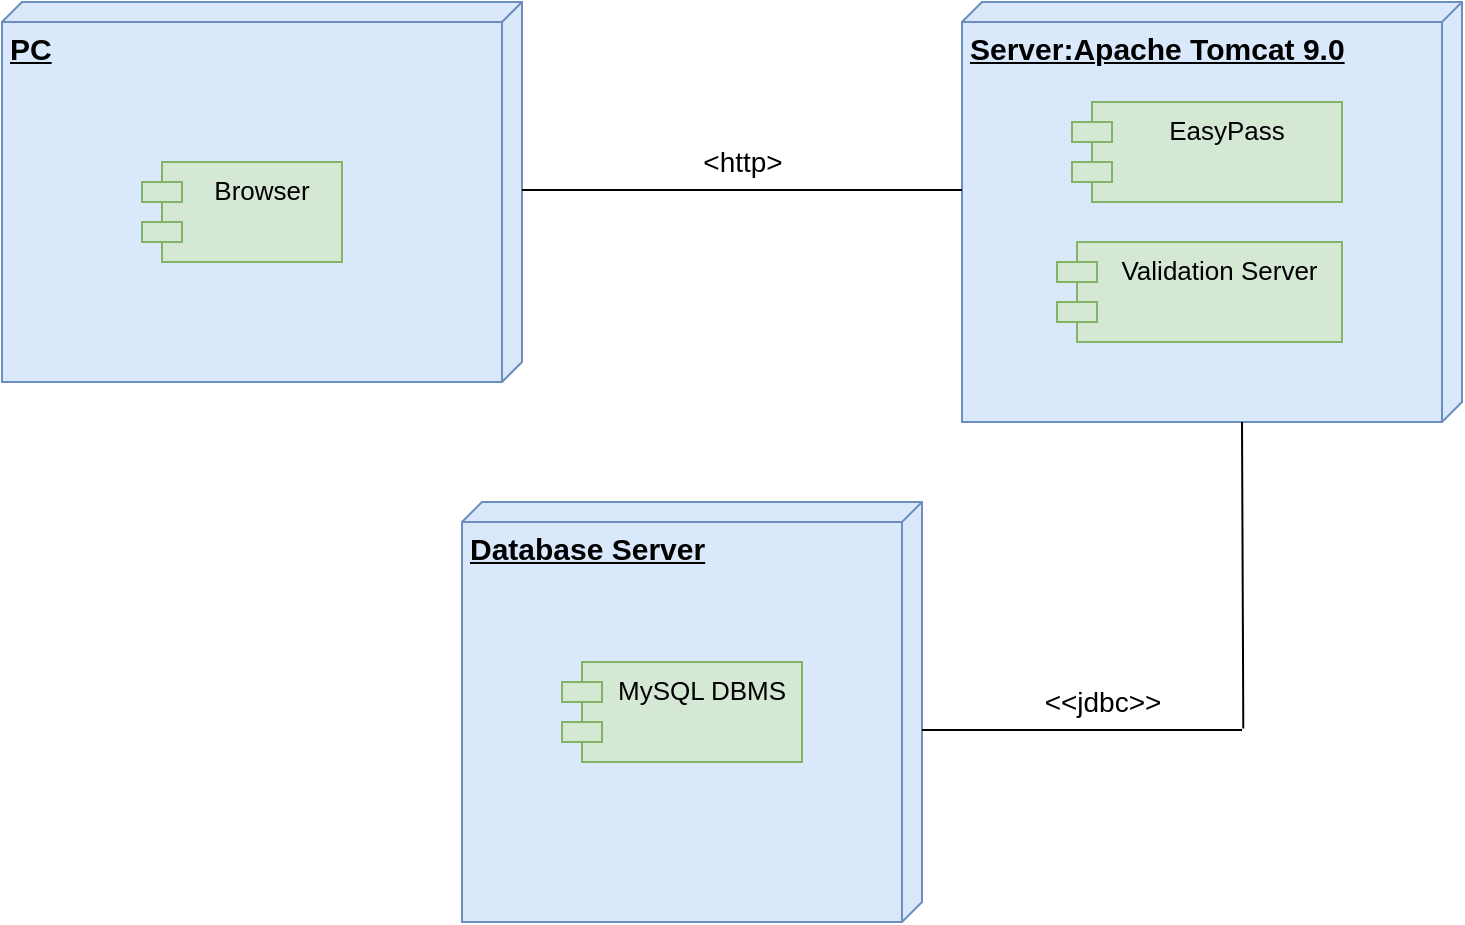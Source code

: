 <mxfile version="15.4.0" type="device"><diagram id="CfA1eUQs4gehv916nAM7" name="Pagina-1"><mxGraphModel dx="1092" dy="494" grid="1" gridSize="10" guides="1" tooltips="1" connect="1" arrows="1" fold="1" page="1" pageScale="1" pageWidth="827" pageHeight="1169" math="0" shadow="0"><root><mxCell id="0"/><mxCell id="1" parent="0"/><mxCell id="4u_q_P0ngg-7OoZB01oe-2" value="&lt;font style=&quot;font-size: 15px&quot;&gt;&lt;b&gt;Database Server&lt;/b&gt;&lt;/font&gt;" style="verticalAlign=top;align=left;spacingTop=8;spacingLeft=2;spacingRight=12;shape=cube;size=10;direction=south;fontStyle=4;html=1;fillColor=#dae8fc;strokeColor=#6c8ebf;" parent="1" vertex="1"><mxGeometry x="280" y="330" width="230" height="210" as="geometry"/></mxCell><mxCell id="4u_q_P0ngg-7OoZB01oe-3" value="&lt;font style=&quot;font-size: 15px&quot;&gt;&lt;b&gt;Server:Apache Tomcat 9.0&lt;/b&gt;&lt;/font&gt;" style="verticalAlign=top;align=left;spacingTop=8;spacingLeft=2;spacingRight=12;shape=cube;size=10;direction=south;fontStyle=4;html=1;fillColor=#dae8fc;strokeColor=#6c8ebf;" parent="1" vertex="1"><mxGeometry x="530" y="80" width="250" height="210" as="geometry"/></mxCell><mxCell id="4u_q_P0ngg-7OoZB01oe-4" value="&lt;b&gt;&lt;font style=&quot;font-size: 15px&quot;&gt;PC&lt;/font&gt;&lt;/b&gt;" style="verticalAlign=top;align=left;spacingTop=8;spacingLeft=2;spacingRight=12;shape=cube;size=10;direction=south;fontStyle=4;html=1;fillColor=#dae8fc;strokeColor=#6c8ebf;" parent="1" vertex="1"><mxGeometry x="50" y="80" width="260" height="190" as="geometry"/></mxCell><mxCell id="4u_q_P0ngg-7OoZB01oe-5" value="EasyPass" style="shape=module;align=left;spacingLeft=20;align=center;verticalAlign=top;fontSize=13;fillColor=#d5e8d4;strokeColor=#82b366;" parent="1" vertex="1"><mxGeometry x="585" y="130" width="135" height="50" as="geometry"/></mxCell><mxCell id="4u_q_P0ngg-7OoZB01oe-6" value="Browser" style="shape=module;align=left;spacingLeft=20;align=center;verticalAlign=top;fillColor=#d5e8d4;strokeColor=#82b366;fontSize=13;" parent="1" vertex="1"><mxGeometry x="120" y="160" width="100" height="50" as="geometry"/></mxCell><mxCell id="4u_q_P0ngg-7OoZB01oe-7" value="MySQL DBMS" style="shape=module;align=left;spacingLeft=20;align=center;verticalAlign=top;fontSize=13;fillColor=#d5e8d4;strokeColor=#82b366;" parent="1" vertex="1"><mxGeometry x="330" y="410" width="120" height="50" as="geometry"/></mxCell><mxCell id="4u_q_P0ngg-7OoZB01oe-8" value="Validation Server" style="shape=module;align=left;spacingLeft=20;align=center;verticalAlign=top;fontSize=13;fillColor=#d5e8d4;strokeColor=#82b366;" parent="1" vertex="1"><mxGeometry x="577.5" y="200" width="142.5" height="50" as="geometry"/></mxCell><mxCell id="4u_q_P0ngg-7OoZB01oe-11" value="" style="line;strokeWidth=1;fillColor=none;align=left;verticalAlign=middle;spacingTop=-1;spacingLeft=3;spacingRight=3;rotatable=0;labelPosition=right;points=[];portConstraint=eastwest;" parent="1" vertex="1"><mxGeometry x="310" y="170" width="220" height="8" as="geometry"/></mxCell><mxCell id="4u_q_P0ngg-7OoZB01oe-12" value="" style="line;strokeWidth=1;fillColor=none;align=left;verticalAlign=middle;spacingTop=-1;spacingLeft=3;spacingRight=3;rotatable=0;labelPosition=right;points=[];portConstraint=eastwest;" parent="1" vertex="1"><mxGeometry x="510" y="440" width="160" height="8" as="geometry"/></mxCell><mxCell id="4u_q_P0ngg-7OoZB01oe-16" value="" style="endArrow=none;html=1;rounded=0;edgeStyle=orthogonalEdgeStyle;exitX=1.004;exitY=0.4;exitDx=0;exitDy=0;exitPerimeter=0;" parent="1" source="4u_q_P0ngg-7OoZB01oe-12" edge="1"><mxGeometry width="50" height="50" relative="1" as="geometry"><mxPoint x="670" y="400" as="sourcePoint"/><mxPoint x="670" y="290" as="targetPoint"/><Array as="points"><mxPoint x="671" y="430"/><mxPoint x="670" y="430"/></Array></mxGeometry></mxCell><mxCell id="4u_q_P0ngg-7OoZB01oe-17" value="&lt;font style=&quot;font-size: 14px&quot;&gt;&amp;lt;&amp;lt;jdbc&amp;gt;&amp;gt;&lt;/font&gt;" style="text;html=1;align=center;verticalAlign=middle;resizable=0;points=[];autosize=1;strokeColor=none;fillColor=none;" parent="1" vertex="1"><mxGeometry x="565" y="420" width="70" height="20" as="geometry"/></mxCell><mxCell id="4u_q_P0ngg-7OoZB01oe-18" value="&lt;font style=&quot;font-size: 14px&quot;&gt;&amp;lt;http&amp;gt;&lt;/font&gt;" style="text;html=1;align=center;verticalAlign=middle;resizable=0;points=[];autosize=1;strokeColor=none;fillColor=none;" parent="1" vertex="1"><mxGeometry x="390" y="150" width="60" height="20" as="geometry"/></mxCell></root></mxGraphModel></diagram></mxfile>